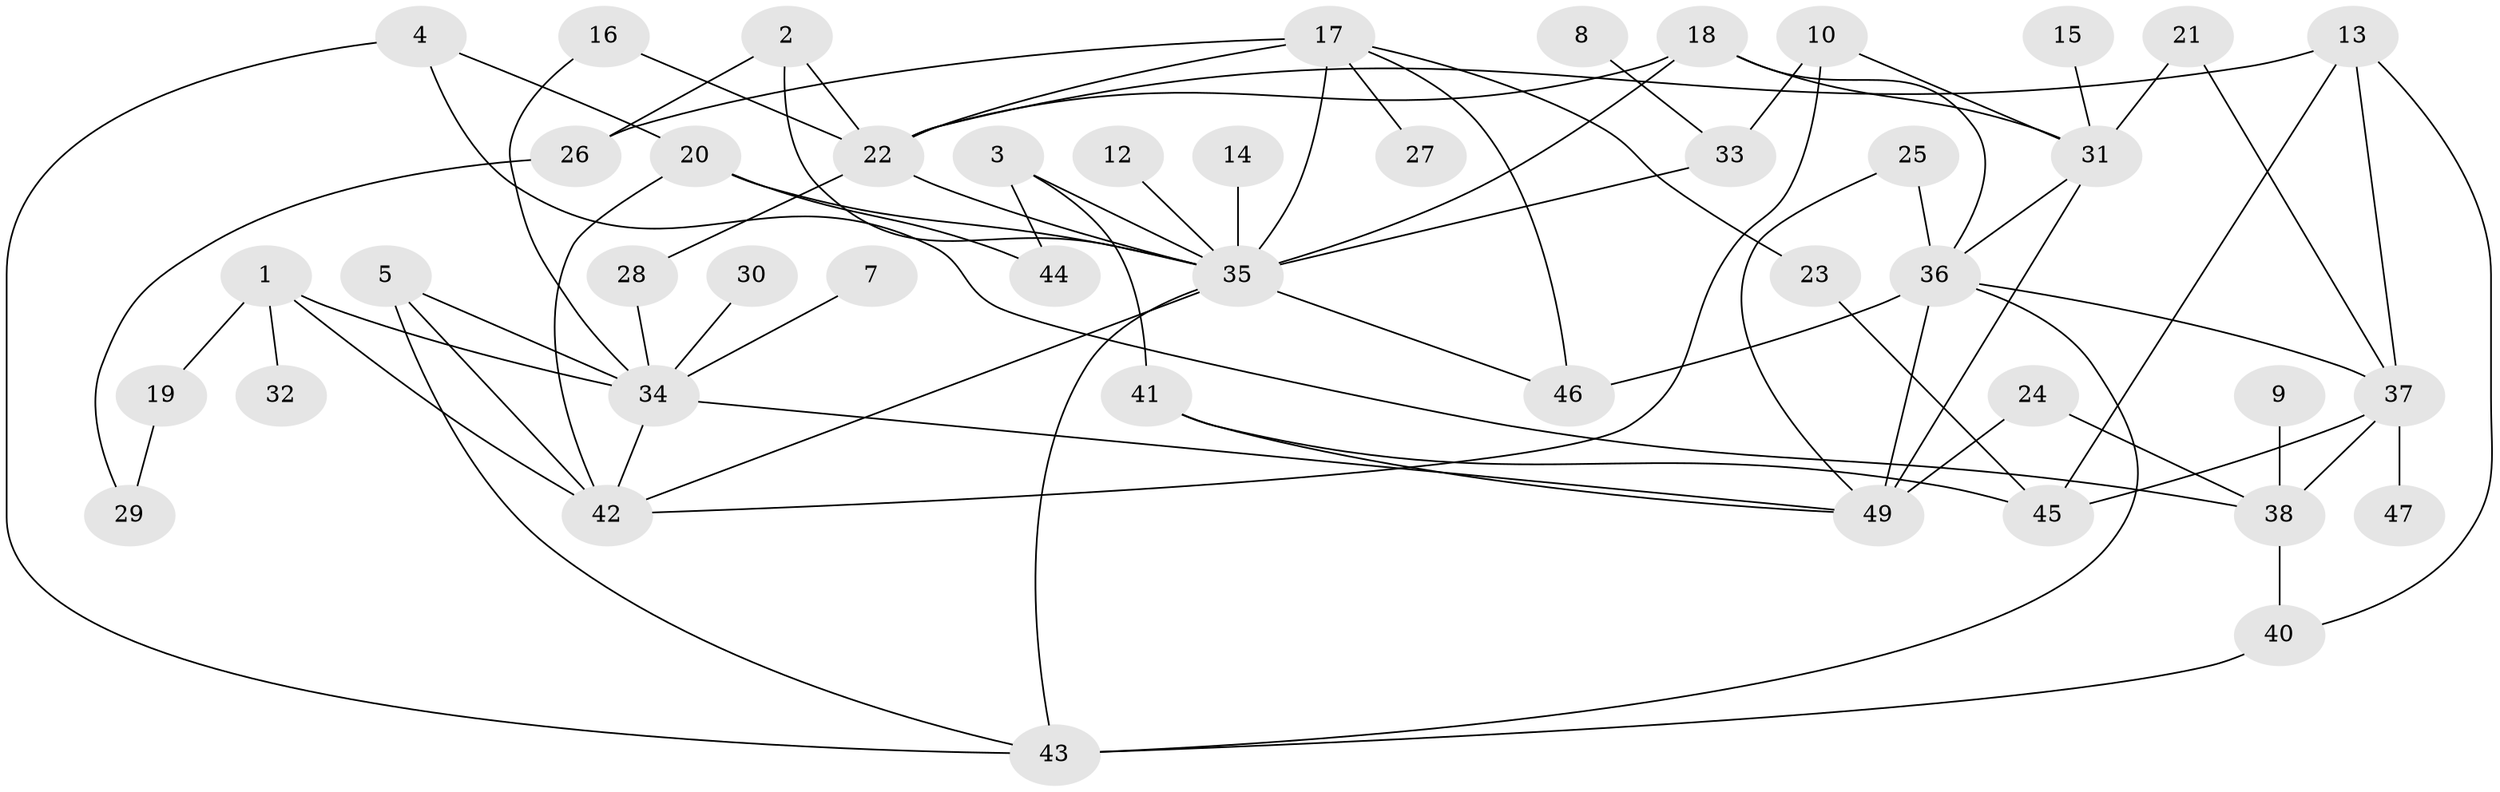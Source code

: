 // original degree distribution, {2: 0.3402061855670103, 1: 0.17525773195876287, 4: 0.12371134020618557, 3: 0.18556701030927836, 5: 0.10309278350515463, 0: 0.041237113402061855, 6: 0.020618556701030927, 7: 0.010309278350515464}
// Generated by graph-tools (version 1.1) at 2025/25/03/09/25 03:25:19]
// undirected, 45 vertices, 76 edges
graph export_dot {
graph [start="1"]
  node [color=gray90,style=filled];
  1;
  2;
  3;
  4;
  5;
  7;
  8;
  9;
  10;
  12;
  13;
  14;
  15;
  16;
  17;
  18;
  19;
  20;
  21;
  22;
  23;
  24;
  25;
  26;
  27;
  28;
  29;
  30;
  31;
  32;
  33;
  34;
  35;
  36;
  37;
  38;
  40;
  41;
  42;
  43;
  44;
  45;
  46;
  47;
  49;
  1 -- 19 [weight=1.0];
  1 -- 32 [weight=1.0];
  1 -- 34 [weight=1.0];
  1 -- 42 [weight=1.0];
  2 -- 22 [weight=1.0];
  2 -- 26 [weight=1.0];
  2 -- 35 [weight=1.0];
  3 -- 35 [weight=1.0];
  3 -- 41 [weight=1.0];
  3 -- 44 [weight=1.0];
  4 -- 20 [weight=1.0];
  4 -- 38 [weight=1.0];
  4 -- 43 [weight=1.0];
  5 -- 34 [weight=1.0];
  5 -- 42 [weight=1.0];
  5 -- 43 [weight=1.0];
  7 -- 34 [weight=1.0];
  8 -- 33 [weight=1.0];
  9 -- 38 [weight=1.0];
  10 -- 31 [weight=1.0];
  10 -- 33 [weight=2.0];
  10 -- 42 [weight=1.0];
  12 -- 35 [weight=1.0];
  13 -- 22 [weight=1.0];
  13 -- 37 [weight=1.0];
  13 -- 40 [weight=1.0];
  13 -- 45 [weight=1.0];
  14 -- 35 [weight=1.0];
  15 -- 31 [weight=1.0];
  16 -- 22 [weight=1.0];
  16 -- 34 [weight=1.0];
  17 -- 22 [weight=1.0];
  17 -- 23 [weight=1.0];
  17 -- 26 [weight=1.0];
  17 -- 27 [weight=1.0];
  17 -- 35 [weight=2.0];
  17 -- 46 [weight=1.0];
  18 -- 22 [weight=1.0];
  18 -- 31 [weight=1.0];
  18 -- 35 [weight=1.0];
  18 -- 36 [weight=1.0];
  19 -- 29 [weight=1.0];
  20 -- 35 [weight=1.0];
  20 -- 42 [weight=1.0];
  20 -- 44 [weight=1.0];
  21 -- 31 [weight=1.0];
  21 -- 37 [weight=1.0];
  22 -- 28 [weight=1.0];
  22 -- 35 [weight=1.0];
  23 -- 45 [weight=1.0];
  24 -- 38 [weight=1.0];
  24 -- 49 [weight=1.0];
  25 -- 36 [weight=1.0];
  25 -- 49 [weight=1.0];
  26 -- 29 [weight=1.0];
  28 -- 34 [weight=1.0];
  30 -- 34 [weight=1.0];
  31 -- 36 [weight=1.0];
  31 -- 49 [weight=2.0];
  33 -- 35 [weight=1.0];
  34 -- 42 [weight=1.0];
  34 -- 49 [weight=1.0];
  35 -- 42 [weight=1.0];
  35 -- 43 [weight=1.0];
  35 -- 46 [weight=1.0];
  36 -- 37 [weight=1.0];
  36 -- 43 [weight=1.0];
  36 -- 46 [weight=1.0];
  36 -- 49 [weight=1.0];
  37 -- 38 [weight=1.0];
  37 -- 45 [weight=1.0];
  37 -- 47 [weight=1.0];
  38 -- 40 [weight=1.0];
  40 -- 43 [weight=1.0];
  41 -- 45 [weight=1.0];
  41 -- 49 [weight=1.0];
}
